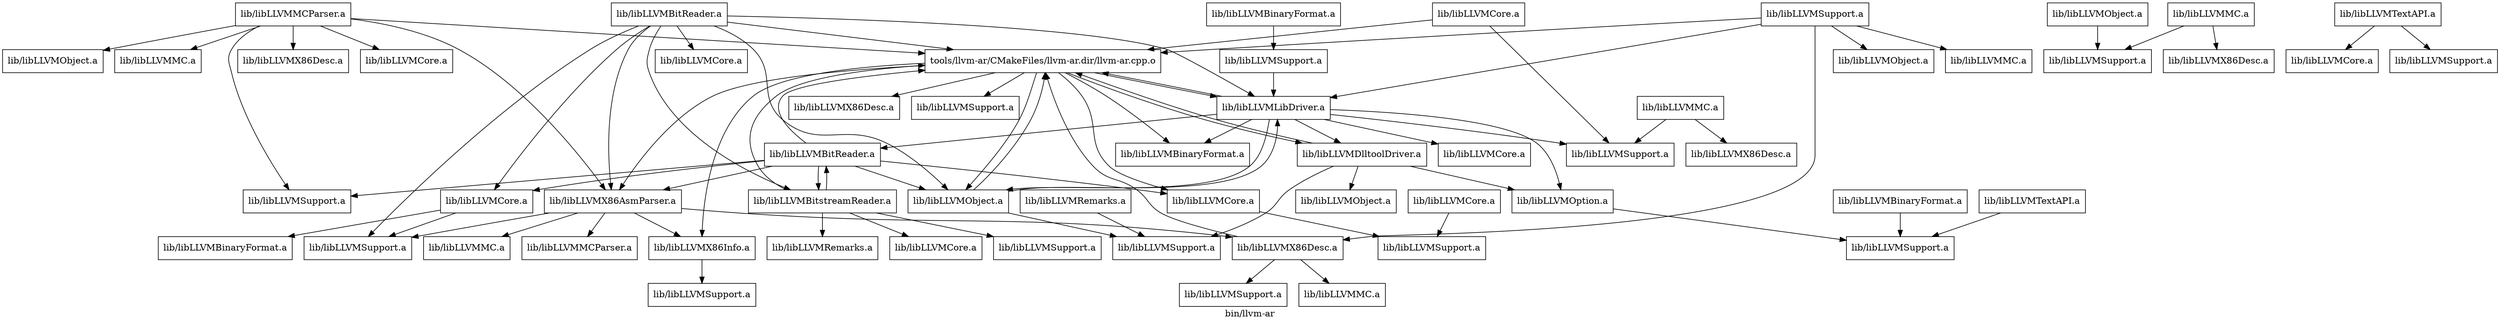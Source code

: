 digraph "bin/llvm-ar" {
	label="bin/llvm-ar";

	Node0x5596d1552268 [shape=record,shape=record,label="{tools/llvm-ar/CMakeFiles/llvm-ar.dir/llvm-ar.cpp.o}"];
	Node0x5596d1552268 -> Node0x5596d1550660;
	Node0x5596d1552268 -> Node0x5596d1557fd8;
	Node0x5596d1552268 -> Node0x5596d1552950;
	Node0x5596d1552268 -> Node0x5596d1551360;
	Node0x5596d1552268 -> Node0x5596d15523a0;
	Node0x5596d1552268 -> Node0x5596d1554488;
	Node0x5596d1552268 -> Node0x5596d154ef38;
	Node0x5596d1552268 -> Node0x5596d1558fb0;
	Node0x5596d1552268 -> Node0x5596d1552b58;
	Node0x5596d1550660 [shape=record,shape=record,label="{lib/libLLVMX86AsmParser.a}"];
	Node0x5596d1550660 -> Node0x5596d15516a0;
	Node0x5596d1550660 -> Node0x5596d1552950;
	Node0x5596d1550660 -> Node0x5596d155abb8;
	Node0x5596d1550660 -> Node0x5596d154fb68;
	Node0x5596d1550660 -> Node0x5596d155b100;
	Node0x5596d1557fd8 [shape=record,shape=record,label="{lib/libLLVMX86Desc.a}"];
	Node0x5596d1552950 [shape=record,shape=record,label="{lib/libLLVMX86Info.a}"];
	Node0x5596d1552950 -> Node0x5596d15559a8;
	Node0x5596d1551360 [shape=record,shape=record,label="{lib/libLLVMBinaryFormat.a}"];
	Node0x5596d15523a0 [shape=record,shape=record,label="{lib/libLLVMCore.a}"];
	Node0x5596d15523a0 -> Node0x5596d1558178;
	Node0x5596d1554488 [shape=record,shape=record,label="{lib/libLLVMDlltoolDriver.a}"];
	Node0x5596d1554488 -> Node0x5596d1552268;
	Node0x5596d1554488 -> Node0x5596d1557618;
	Node0x5596d1554488 -> Node0x5596d155b8b8;
	Node0x5596d1554488 -> Node0x5596d1553ed8;
	Node0x5596d154ef38 [shape=record,shape=record,label="{lib/libLLVMLibDriver.a}"];
	Node0x5596d154ef38 -> Node0x5596d1552268;
	Node0x5596d154ef38 -> Node0x5596d1551360;
	Node0x5596d154ef38 -> Node0x5596d1554830;
	Node0x5596d154ef38 -> Node0x5596d1554488;
	Node0x5596d154ef38 -> Node0x5596d1558fb0;
	Node0x5596d154ef38 -> Node0x5596d15522d0;
	Node0x5596d154ef38 -> Node0x5596d1553ed8;
	Node0x5596d154ef38 -> Node0x5596d154fa30;
	Node0x5596d1558fb0 [shape=record,shape=record,label="{lib/libLLVMObject.a}"];
	Node0x5596d1558fb0 -> Node0x5596d1552268;
	Node0x5596d1558fb0 -> Node0x5596d154ef38;
	Node0x5596d1558fb0 -> Node0x5596d155b8b8;
	Node0x5596d1552b58 [shape=record,shape=record,label="{lib/libLLVMSupport.a}"];
	Node0x5596d15516a0 [shape=record,shape=record,label="{lib/libLLVMX86Desc.a}"];
	Node0x5596d15516a0 -> Node0x5596d1552268;
	Node0x5596d15516a0 -> Node0x5596d155a260;
	Node0x5596d15516a0 -> Node0x5596d1551708;
	Node0x5596d155abb8 [shape=record,shape=record,label="{lib/libLLVMSupport.a}"];
	Node0x5596d154fb68 [shape=record,shape=record,label="{lib/libLLVMMCParser.a}"];
	Node0x5596d155b100 [shape=record,shape=record,label="{lib/libLLVMMC.a}"];
	Node0x5596d155a260 [shape=record,shape=record,label="{lib/libLLVMSupport.a}"];
	Node0x5596d1551708 [shape=record,shape=record,label="{lib/libLLVMMC.a}"];
	Node0x5596d15559a8 [shape=record,shape=record,label="{lib/libLLVMSupport.a}"];
	Node0x5596d1551020 [shape=record,shape=record,label="{lib/libLLVMBinaryFormat.a}"];
	Node0x5596d1551020 -> Node0x5596d15598a0;
	Node0x5596d15598a0 [shape=record,shape=record,label="{lib/libLLVMSupport.a}"];
	Node0x5596d15598a0 -> Node0x5596d154ef38;
	Node0x5596d1558178 [shape=record,shape=record,label="{lib/libLLVMSupport.a}"];
	Node0x5596d1557618 [shape=record,shape=record,label="{lib/libLLVMObject.a}"];
	Node0x5596d155b8b8 [shape=record,shape=record,label="{lib/libLLVMSupport.a}"];
	Node0x5596d1553ed8 [shape=record,shape=record,label="{lib/libLLVMOption.a}"];
	Node0x5596d1553ed8 -> Node0x5596d1554148;
	Node0x5596d1554830 [shape=record,shape=record,label="{lib/libLLVMCore.a}"];
	Node0x5596d15522d0 [shape=record,shape=record,label="{lib/libLLVMSupport.a}"];
	Node0x5596d154fa30 [shape=record,shape=record,label="{lib/libLLVMBitReader.a}"];
	Node0x5596d154fa30 -> Node0x5596d1552268;
	Node0x5596d154fa30 -> Node0x5596d1550660;
	Node0x5596d154fa30 -> Node0x5596d15523a0;
	Node0x5596d154fa30 -> Node0x5596d1558fb0;
	Node0x5596d154fa30 -> Node0x5596d1559aa8;
	Node0x5596d154fa30 -> Node0x5596d1550590;
	Node0x5596d154fa30 -> Node0x5596d1556160;
	Node0x5596d1553240 [shape=record,shape=record,label="{lib/libLLVMCore.a}"];
	Node0x5596d1553240 -> Node0x5596d1558178;
	Node0x5596d1552e98 [shape=record,shape=record,label="{lib/libLLVMObject.a}"];
	Node0x5596d1552e98 -> Node0x5596d1552540;
	Node0x5596d1552540 [shape=record,shape=record,label="{lib/libLLVMSupport.a}"];
	Node0x5596d1558520 [shape=record,shape=record,label="{lib/libLLVMBinaryFormat.a}"];
	Node0x5596d1558520 -> Node0x5596d1554148;
	Node0x5596d1554148 [shape=record,shape=record,label="{lib/libLLVMSupport.a}"];
	Node0x5596d1552c90 [shape=record,shape=record,label="{lib/libLLVMMCParser.a}"];
	Node0x5596d1552c90 -> Node0x5596d1552268;
	Node0x5596d1552c90 -> Node0x5596d1550660;
	Node0x5596d1552c90 -> Node0x5596d15531d8;
	Node0x5596d1552c90 -> Node0x5596d1558040;
	Node0x5596d1552c90 -> Node0x5596d154f418;
	Node0x5596d1552c90 -> Node0x5596d1559aa8;
	Node0x5596d1552c90 -> Node0x5596d155a2c8;
	Node0x5596d15531d8 [shape=record,shape=record,label="{lib/libLLVMX86Desc.a}"];
	Node0x5596d1558040 [shape=record,shape=record,label="{lib/libLLVMCore.a}"];
	Node0x5596d154f418 [shape=record,shape=record,label="{lib/libLLVMObject.a}"];
	Node0x5596d1559aa8 [shape=record,shape=record,label="{lib/libLLVMSupport.a}"];
	Node0x5596d155a2c8 [shape=record,shape=record,label="{lib/libLLVMMC.a}"];
	Node0x5596d15525a8 [shape=record,shape=record,label="{lib/libLLVMMC.a}"];
	Node0x5596d15525a8 -> Node0x5596d1555b48;
	Node0x5596d15525a8 -> Node0x5596d1552540;
	Node0x5596d1555b48 [shape=record,shape=record,label="{lib/libLLVMX86Desc.a}"];
	Node0x5596d1550ad8 [shape=record,shape=record,label="{lib/libLLVMMC.a}"];
	Node0x5596d1550ad8 -> Node0x5596d15552c0;
	Node0x5596d1550ad8 -> Node0x5596d15522d0;
	Node0x5596d15552c0 [shape=record,shape=record,label="{lib/libLLVMX86Desc.a}"];
	Node0x5596d1554fe8 [shape=record,shape=record,label="{lib/libLLVMTextAPI.a}"];
	Node0x5596d1554fe8 -> Node0x5596d1554148;
	Node0x5596d1552880 [shape=record,shape=record,label="{lib/libLLVMSupport.a}"];
	Node0x5596d1552880 -> Node0x5596d1552268;
	Node0x5596d1552880 -> Node0x5596d15516a0;
	Node0x5596d1552880 -> Node0x5596d154ef38;
	Node0x5596d1552880 -> Node0x5596d1554c40;
	Node0x5596d1552880 -> Node0x5596d155a740;
	Node0x5596d1554c40 [shape=record,shape=record,label="{lib/libLLVMObject.a}"];
	Node0x5596d155a740 [shape=record,shape=record,label="{lib/libLLVMMC.a}"];
	Node0x5596d1558a00 [shape=record,shape=record,label="{lib/libLLVMTextAPI.a}"];
	Node0x5596d1558a00 -> Node0x5596d1552cf8;
	Node0x5596d1558a00 -> Node0x5596d15549d0;
	Node0x5596d1552cf8 [shape=record,shape=record,label="{lib/libLLVMCore.a}"];
	Node0x5596d15549d0 [shape=record,shape=record,label="{lib/libLLVMSupport.a}"];
	Node0x5596d1550590 [shape=record,shape=record,label="{lib/libLLVMCore.a}"];
	Node0x5596d1550590 -> Node0x5596d15537f0;
	Node0x5596d1550590 -> Node0x5596d155abb8;
	Node0x5596d1556160 [shape=record,shape=record,label="{lib/libLLVMBitstreamReader.a}"];
	Node0x5596d1556160 -> Node0x5596d1552268;
	Node0x5596d1556160 -> Node0x5596d1551f28;
	Node0x5596d1556160 -> Node0x5596d1559cb0;
	Node0x5596d1556160 -> Node0x5596d154fa30;
	Node0x5596d1556160 -> Node0x5596d1554bd8;
	Node0x5596d15537f0 [shape=record,shape=record,label="{lib/libLLVMBinaryFormat.a}"];
	Node0x5596d154fb00 [shape=record,shape=record,label="{lib/libLLVMCore.a}"];
	Node0x5596d154fb00 -> Node0x5596d1552268;
	Node0x5596d154fb00 -> Node0x5596d15522d0;
	Node0x5596d154f9c8 [shape=record,shape=record,label="{lib/libLLVMBitReader.a}"];
	Node0x5596d154f9c8 -> Node0x5596d1552268;
	Node0x5596d154f9c8 -> Node0x5596d1550660;
	Node0x5596d154f9c8 -> Node0x5596d1556298;
	Node0x5596d154f9c8 -> Node0x5596d154ef38;
	Node0x5596d154f9c8 -> Node0x5596d1558fb0;
	Node0x5596d154f9c8 -> Node0x5596d155abb8;
	Node0x5596d154f9c8 -> Node0x5596d1550590;
	Node0x5596d154f9c8 -> Node0x5596d1556160;
	Node0x5596d1556298 [shape=record,shape=record,label="{lib/libLLVMCore.a}"];
	Node0x5596d154f480 [shape=record,shape=record,label="{lib/libLLVMRemarks.a}"];
	Node0x5596d154f480 -> Node0x5596d155b8b8;
	Node0x5596d1551f28 [shape=record,shape=record,label="{lib/libLLVMCore.a}"];
	Node0x5596d1559cb0 [shape=record,shape=record,label="{lib/libLLVMSupport.a}"];
	Node0x5596d1554bd8 [shape=record,shape=record,label="{lib/libLLVMRemarks.a}"];
}

